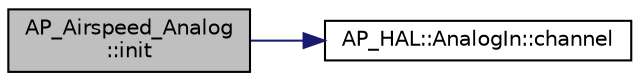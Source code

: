 digraph "AP_Airspeed_Analog::init"
{
 // INTERACTIVE_SVG=YES
  edge [fontname="Helvetica",fontsize="10",labelfontname="Helvetica",labelfontsize="10"];
  node [fontname="Helvetica",fontsize="10",shape=record];
  rankdir="LR";
  Node1 [label="AP_Airspeed_Analog\l::init",height=0.2,width=0.4,color="black", fillcolor="grey75", style="filled" fontcolor="black"];
  Node1 -> Node2 [color="midnightblue",fontsize="10",style="solid",fontname="Helvetica"];
  Node2 [label="AP_HAL::AnalogIn::channel",height=0.2,width=0.4,color="black", fillcolor="white", style="filled",URL="$classAP__HAL_1_1AnalogIn.html#aa1287db18a7b6b27286091af1f4bd5e5"];
}
